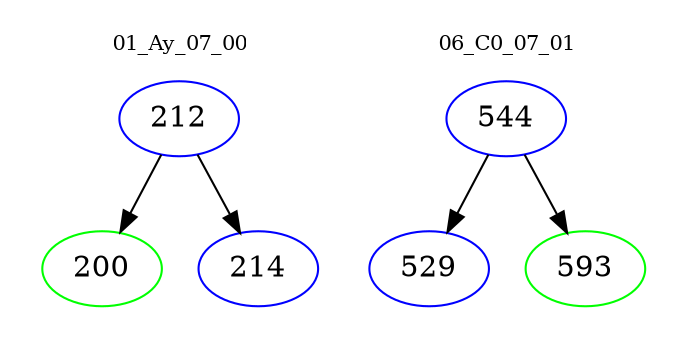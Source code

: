 digraph{
subgraph cluster_0 {
color = white
label = "01_Ay_07_00";
fontsize=10;
T0_212 [label="212", color="blue"]
T0_212 -> T0_200 [color="black"]
T0_200 [label="200", color="green"]
T0_212 -> T0_214 [color="black"]
T0_214 [label="214", color="blue"]
}
subgraph cluster_1 {
color = white
label = "06_C0_07_01";
fontsize=10;
T1_544 [label="544", color="blue"]
T1_544 -> T1_529 [color="black"]
T1_529 [label="529", color="blue"]
T1_544 -> T1_593 [color="black"]
T1_593 [label="593", color="green"]
}
}
